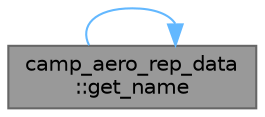 digraph "camp_aero_rep_data::get_name"
{
 // LATEX_PDF_SIZE
  bgcolor="transparent";
  edge [fontname=Helvetica,fontsize=10,labelfontname=Helvetica,labelfontsize=10];
  node [fontname=Helvetica,fontsize=10,shape=box,height=0.2,width=0.4];
  rankdir="LR";
  Node1 [label="camp_aero_rep_data\l::get_name",height=0.2,width=0.4,color="gray40", fillcolor="grey60", style="filled", fontcolor="black",tooltip="Get the name of the aerosol representation."];
  Node1 -> Node1 [color="steelblue1",style="solid"];
}

